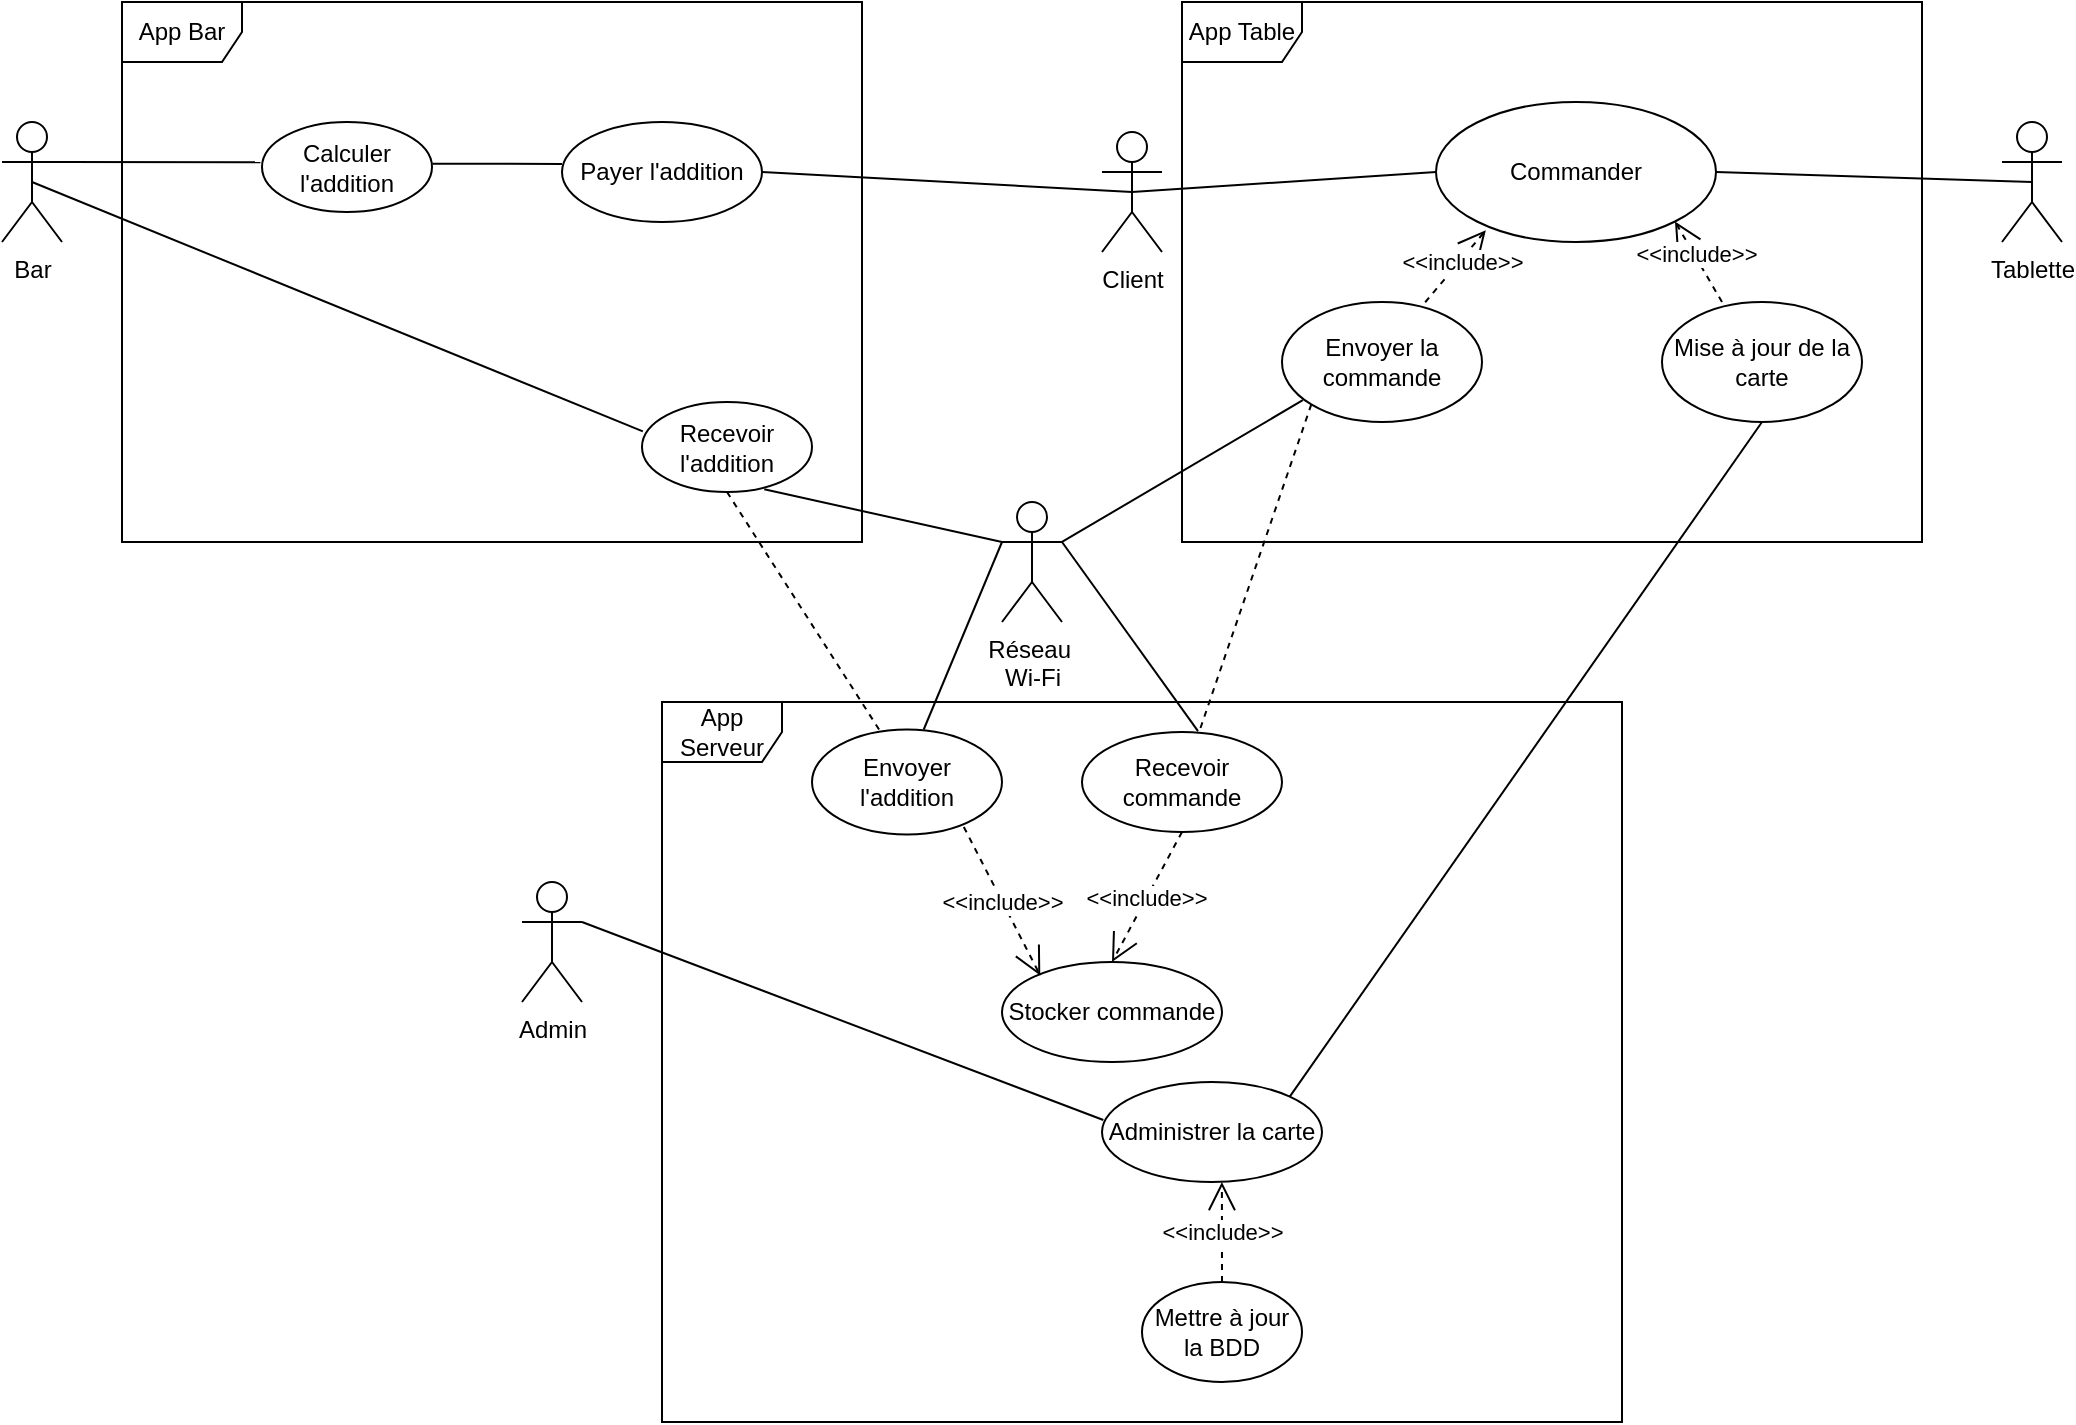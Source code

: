 <mxfile version="26.0.6">
  <diagram name="Page-1" id="3Q0fcmHKxnKmdZ5oj-_P">
    <mxGraphModel dx="2049" dy="1103" grid="1" gridSize="10" guides="1" tooltips="1" connect="1" arrows="1" fold="1" page="1" pageScale="1" pageWidth="827" pageHeight="1169" math="0" shadow="0">
      <root>
        <mxCell id="0" />
        <mxCell id="1" parent="0" />
        <mxCell id="zJOV_5NqcpVc-AoWb08h-1" value="App Bar" style="shape=umlFrame;whiteSpace=wrap;html=1;pointerEvents=0;" vertex="1" parent="1">
          <mxGeometry x="170" y="130" width="370" height="270" as="geometry" />
        </mxCell>
        <mxCell id="zJOV_5NqcpVc-AoWb08h-2" value="App Serveur" style="shape=umlFrame;whiteSpace=wrap;html=1;pointerEvents=0;" vertex="1" parent="1">
          <mxGeometry x="440" y="480" width="480" height="360" as="geometry" />
        </mxCell>
        <mxCell id="zJOV_5NqcpVc-AoWb08h-3" value="App Table" style="shape=umlFrame;whiteSpace=wrap;html=1;pointerEvents=0;" vertex="1" parent="1">
          <mxGeometry x="700" y="130" width="370" height="270" as="geometry" />
        </mxCell>
        <mxCell id="zJOV_5NqcpVc-AoWb08h-9" value="Admin" style="shape=umlActor;verticalLabelPosition=bottom;verticalAlign=top;html=1;textShadow=0;" vertex="1" parent="1">
          <mxGeometry x="370" y="570" width="30" height="60" as="geometry" />
        </mxCell>
        <mxCell id="zJOV_5NqcpVc-AoWb08h-10" value="Bar" style="shape=umlActor;verticalLabelPosition=bottom;verticalAlign=top;html=1;textShadow=0;" vertex="1" parent="1">
          <mxGeometry x="110" y="190" width="30" height="60" as="geometry" />
        </mxCell>
        <mxCell id="zJOV_5NqcpVc-AoWb08h-14" value="Réseau&amp;nbsp;&lt;div&gt;Wi-Fi&lt;/div&gt;" style="shape=umlActor;verticalLabelPosition=bottom;verticalAlign=top;html=1;textShadow=0;" vertex="1" parent="1">
          <mxGeometry x="610" y="380" width="30" height="60" as="geometry" />
        </mxCell>
        <mxCell id="zJOV_5NqcpVc-AoWb08h-16" value="Commander" style="ellipse;whiteSpace=wrap;html=1;fillColor=none;" vertex="1" parent="1">
          <mxGeometry x="827" y="180" width="140" height="70" as="geometry" />
        </mxCell>
        <mxCell id="zJOV_5NqcpVc-AoWb08h-17" value="Mise à jour de la carte" style="ellipse;whiteSpace=wrap;html=1;fillColor=none;" vertex="1" parent="1">
          <mxGeometry x="940" y="280" width="100" height="60" as="geometry" />
        </mxCell>
        <mxCell id="zJOV_5NqcpVc-AoWb08h-18" value="Envoyer la commande" style="ellipse;whiteSpace=wrap;html=1;fillColor=none;" vertex="1" parent="1">
          <mxGeometry x="750" y="280" width="100" height="60" as="geometry" />
        </mxCell>
        <mxCell id="zJOV_5NqcpVc-AoWb08h-19" value="Client" style="shape=umlActor;verticalLabelPosition=bottom;verticalAlign=top;html=1;textShadow=0;" vertex="1" parent="1">
          <mxGeometry x="660" y="195" width="30" height="60" as="geometry" />
        </mxCell>
        <mxCell id="zJOV_5NqcpVc-AoWb08h-20" value="" style="endArrow=none;html=1;rounded=0;exitX=0.104;exitY=0.818;exitDx=0;exitDy=0;entryX=1;entryY=0.333;entryDx=0;entryDy=0;entryPerimeter=0;exitPerimeter=0;" edge="1" parent="1" source="zJOV_5NqcpVc-AoWb08h-18" target="zJOV_5NqcpVc-AoWb08h-14">
          <mxGeometry width="50" height="50" relative="1" as="geometry">
            <mxPoint x="680" y="370" as="sourcePoint" />
            <mxPoint x="730" y="320" as="targetPoint" />
          </mxGeometry>
        </mxCell>
        <mxCell id="zJOV_5NqcpVc-AoWb08h-21" value="" style="endArrow=none;html=1;rounded=0;exitX=0.58;exitY=-0.008;exitDx=0;exitDy=0;exitPerimeter=0;entryX=1;entryY=0.333;entryDx=0;entryDy=0;entryPerimeter=0;" edge="1" parent="1" source="zJOV_5NqcpVc-AoWb08h-23" target="zJOV_5NqcpVc-AoWb08h-14">
          <mxGeometry width="50" height="50" relative="1" as="geometry">
            <mxPoint x="920" y="530" as="sourcePoint" />
            <mxPoint x="1125" y="469" as="targetPoint" />
          </mxGeometry>
        </mxCell>
        <mxCell id="zJOV_5NqcpVc-AoWb08h-23" value="Recevoir commande" style="ellipse;whiteSpace=wrap;html=1;fillColor=none;" vertex="1" parent="1">
          <mxGeometry x="650" y="495" width="100" height="50" as="geometry" />
        </mxCell>
        <mxCell id="zJOV_5NqcpVc-AoWb08h-24" value="Stocker commande" style="ellipse;whiteSpace=wrap;html=1;fillColor=none;" vertex="1" parent="1">
          <mxGeometry x="610" y="610" width="110" height="50" as="geometry" />
        </mxCell>
        <mxCell id="zJOV_5NqcpVc-AoWb08h-31" value="&amp;lt;&amp;lt;include&amp;gt;&amp;gt;" style="endArrow=open;endSize=12;dashed=1;html=1;rounded=0;exitX=0.5;exitY=1;exitDx=0;exitDy=0;entryX=0.5;entryY=0;entryDx=0;entryDy=0;" edge="1" parent="1" source="zJOV_5NqcpVc-AoWb08h-23" target="zJOV_5NqcpVc-AoWb08h-24">
          <mxGeometry width="160" relative="1" as="geometry">
            <mxPoint x="510" y="584" as="sourcePoint" />
            <mxPoint x="670" y="584" as="targetPoint" />
          </mxGeometry>
        </mxCell>
        <mxCell id="zJOV_5NqcpVc-AoWb08h-32" value="" style="endArrow=none;html=1;rounded=0;exitX=0;exitY=1;exitDx=0;exitDy=0;dashed=1;" edge="1" parent="1" source="zJOV_5NqcpVc-AoWb08h-18" target="zJOV_5NqcpVc-AoWb08h-23">
          <mxGeometry width="50" height="50" relative="1" as="geometry">
            <mxPoint x="865" y="400" as="sourcePoint" />
            <mxPoint x="1010" y="499" as="targetPoint" />
          </mxGeometry>
        </mxCell>
        <mxCell id="zJOV_5NqcpVc-AoWb08h-36" value="Envoyer l&#39;addition" style="ellipse;whiteSpace=wrap;html=1;fillColor=none;" vertex="1" parent="1">
          <mxGeometry x="515" y="493.75" width="95" height="52.5" as="geometry" />
        </mxCell>
        <mxCell id="zJOV_5NqcpVc-AoWb08h-37" value="&amp;lt;&amp;lt;include&amp;gt;&amp;gt;" style="endArrow=open;endSize=12;dashed=1;html=1;rounded=0;exitX=0.799;exitY=0.928;exitDx=0;exitDy=0;entryX=0.174;entryY=0.135;entryDx=0;entryDy=0;exitPerimeter=0;entryPerimeter=0;" edge="1" parent="1" source="zJOV_5NqcpVc-AoWb08h-36" target="zJOV_5NqcpVc-AoWb08h-24">
          <mxGeometry x="0.004" width="160" relative="1" as="geometry">
            <mxPoint x="660" y="560" as="sourcePoint" />
            <mxPoint x="660" y="600" as="targetPoint" />
            <mxPoint as="offset" />
          </mxGeometry>
        </mxCell>
        <mxCell id="zJOV_5NqcpVc-AoWb08h-38" value="Administrer la carte" style="ellipse;whiteSpace=wrap;html=1;fillColor=none;" vertex="1" parent="1">
          <mxGeometry x="660" y="670" width="110" height="50" as="geometry" />
        </mxCell>
        <mxCell id="zJOV_5NqcpVc-AoWb08h-39" value="" style="endArrow=none;html=1;rounded=0;exitX=0.5;exitY=1;exitDx=0;exitDy=0;entryX=1;entryY=0;entryDx=0;entryDy=0;" edge="1" parent="1" source="zJOV_5NqcpVc-AoWb08h-17" target="zJOV_5NqcpVc-AoWb08h-38">
          <mxGeometry width="50" height="50" relative="1" as="geometry">
            <mxPoint x="961" y="420" as="sourcePoint" />
            <mxPoint x="860" y="590" as="targetPoint" />
          </mxGeometry>
        </mxCell>
        <mxCell id="zJOV_5NqcpVc-AoWb08h-41" value="Mettre à jour la BDD" style="ellipse;whiteSpace=wrap;html=1;fillColor=none;" vertex="1" parent="1">
          <mxGeometry x="680" y="770" width="80" height="50" as="geometry" />
        </mxCell>
        <mxCell id="zJOV_5NqcpVc-AoWb08h-42" value="&amp;lt;&amp;lt;include&amp;gt;&amp;gt;" style="endArrow=open;endSize=12;dashed=1;html=1;rounded=0;exitX=0.5;exitY=0;exitDx=0;exitDy=0;entryX=0.545;entryY=1;entryDx=0;entryDy=0;entryPerimeter=0;" edge="1" parent="1" source="zJOV_5NqcpVc-AoWb08h-41" target="zJOV_5NqcpVc-AoWb08h-38">
          <mxGeometry x="0.004" width="160" relative="1" as="geometry">
            <mxPoint x="574" y="640" as="sourcePoint" />
            <mxPoint x="610" y="675" as="targetPoint" />
            <mxPoint as="offset" />
          </mxGeometry>
        </mxCell>
        <mxCell id="zJOV_5NqcpVc-AoWb08h-43" value="" style="endArrow=none;html=1;rounded=0;exitX=1;exitY=0.333;exitDx=0;exitDy=0;entryX=0.006;entryY=0.38;entryDx=0;entryDy=0;entryPerimeter=0;fontStyle=4;exitPerimeter=0;" edge="1" parent="1" source="zJOV_5NqcpVc-AoWb08h-9" target="zJOV_5NqcpVc-AoWb08h-38">
          <mxGeometry width="50" height="50" relative="1" as="geometry">
            <mxPoint x="690" y="450" as="sourcePoint" />
            <mxPoint x="454" y="787" as="targetPoint" />
          </mxGeometry>
        </mxCell>
        <mxCell id="zJOV_5NqcpVc-AoWb08h-44" value="Recevoir l&#39;addition" style="ellipse;whiteSpace=wrap;html=1;fillColor=none;" vertex="1" parent="1">
          <mxGeometry x="430" y="330" width="85" height="45" as="geometry" />
        </mxCell>
        <mxCell id="zJOV_5NqcpVc-AoWb08h-45" value="" style="endArrow=none;html=1;rounded=0;entryX=0.719;entryY=0.97;entryDx=0;entryDy=0;entryPerimeter=0;" edge="1" parent="1" target="zJOV_5NqcpVc-AoWb08h-44">
          <mxGeometry width="50" height="50" relative="1" as="geometry">
            <mxPoint x="610" y="400" as="sourcePoint" />
            <mxPoint x="500" y="471" as="targetPoint" />
          </mxGeometry>
        </mxCell>
        <mxCell id="zJOV_5NqcpVc-AoWb08h-46" value="" style="endArrow=none;html=1;rounded=0;entryX=0.588;entryY=0;entryDx=0;entryDy=0;entryPerimeter=0;" edge="1" parent="1" target="zJOV_5NqcpVc-AoWb08h-36">
          <mxGeometry width="50" height="50" relative="1" as="geometry">
            <mxPoint x="610" y="400" as="sourcePoint" />
            <mxPoint x="501" y="384" as="targetPoint" />
          </mxGeometry>
        </mxCell>
        <mxCell id="zJOV_5NqcpVc-AoWb08h-47" value="" style="endArrow=none;html=1;rounded=0;entryX=0.5;entryY=1;entryDx=0;entryDy=0;exitX=0.353;exitY=0;exitDx=0;exitDy=0;exitPerimeter=0;dashed=1;" edge="1" parent="1" source="zJOV_5NqcpVc-AoWb08h-36" target="zJOV_5NqcpVc-AoWb08h-44">
          <mxGeometry width="50" height="50" relative="1" as="geometry">
            <mxPoint x="620" y="410" as="sourcePoint" />
            <mxPoint x="501" y="384" as="targetPoint" />
          </mxGeometry>
        </mxCell>
        <mxCell id="zJOV_5NqcpVc-AoWb08h-48" value="Calculer l&#39;addition" style="ellipse;whiteSpace=wrap;html=1;fillColor=none;" vertex="1" parent="1">
          <mxGeometry x="240" y="190" width="85" height="45" as="geometry" />
        </mxCell>
        <mxCell id="zJOV_5NqcpVc-AoWb08h-49" value="Payer l&#39;addition" style="ellipse;whiteSpace=wrap;html=1;fillColor=none;" vertex="1" parent="1">
          <mxGeometry x="390" y="190" width="100" height="50" as="geometry" />
        </mxCell>
        <mxCell id="zJOV_5NqcpVc-AoWb08h-51" value="" style="endArrow=none;html=1;rounded=0;exitX=0.5;exitY=0.5;exitDx=0;exitDy=0;exitPerimeter=0;entryX=0.005;entryY=0.326;entryDx=0;entryDy=0;entryPerimeter=0;" edge="1" parent="1" source="zJOV_5NqcpVc-AoWb08h-10" target="zJOV_5NqcpVc-AoWb08h-44">
          <mxGeometry width="50" height="50" relative="1" as="geometry">
            <mxPoint x="400" y="390" as="sourcePoint" />
            <mxPoint x="450" y="340" as="targetPoint" />
          </mxGeometry>
        </mxCell>
        <mxCell id="zJOV_5NqcpVc-AoWb08h-52" value="" style="endArrow=none;html=1;rounded=0;exitX=1;exitY=0.333;exitDx=0;exitDy=0;exitPerimeter=0;entryX=-0.009;entryY=0.447;entryDx=0;entryDy=0;entryPerimeter=0;" edge="1" parent="1" source="zJOV_5NqcpVc-AoWb08h-10" target="zJOV_5NqcpVc-AoWb08h-48">
          <mxGeometry width="50" height="50" relative="1" as="geometry">
            <mxPoint x="150" y="220" as="sourcePoint" />
            <mxPoint x="233" y="210" as="targetPoint" />
          </mxGeometry>
        </mxCell>
        <mxCell id="zJOV_5NqcpVc-AoWb08h-53" value="" style="endArrow=none;html=1;rounded=0;exitX=1.002;exitY=0.463;exitDx=0;exitDy=0;exitPerimeter=0;" edge="1" parent="1" source="zJOV_5NqcpVc-AoWb08h-48">
          <mxGeometry width="50" height="50" relative="1" as="geometry">
            <mxPoint x="330" y="210" as="sourcePoint" />
            <mxPoint x="390" y="211" as="targetPoint" />
          </mxGeometry>
        </mxCell>
        <mxCell id="zJOV_5NqcpVc-AoWb08h-54" value="" style="endArrow=none;html=1;rounded=0;exitX=1;exitY=0.5;exitDx=0;exitDy=0;entryX=0.5;entryY=0.5;entryDx=0;entryDy=0;entryPerimeter=0;" edge="1" parent="1" source="zJOV_5NqcpVc-AoWb08h-49" target="zJOV_5NqcpVc-AoWb08h-19">
          <mxGeometry width="50" height="50" relative="1" as="geometry">
            <mxPoint x="490" y="210" as="sourcePoint" />
            <mxPoint x="574" y="210" as="targetPoint" />
          </mxGeometry>
        </mxCell>
        <mxCell id="zJOV_5NqcpVc-AoWb08h-55" value="" style="endArrow=none;html=1;rounded=0;exitX=0.5;exitY=0.5;exitDx=0;exitDy=0;entryX=0;entryY=0.5;entryDx=0;entryDy=0;exitPerimeter=0;" edge="1" parent="1" source="zJOV_5NqcpVc-AoWb08h-19" target="zJOV_5NqcpVc-AoWb08h-16">
          <mxGeometry width="50" height="50" relative="1" as="geometry">
            <mxPoint x="500" y="225" as="sourcePoint" />
            <mxPoint x="670" y="225" as="targetPoint" />
          </mxGeometry>
        </mxCell>
        <mxCell id="zJOV_5NqcpVc-AoWb08h-56" value="Tablette" style="shape=umlActor;verticalLabelPosition=bottom;verticalAlign=top;html=1;textShadow=0;" vertex="1" parent="1">
          <mxGeometry x="1110" y="190" width="30" height="60" as="geometry" />
        </mxCell>
        <mxCell id="zJOV_5NqcpVc-AoWb08h-57" value="" style="endArrow=none;html=1;rounded=0;exitX=1;exitY=0.5;exitDx=0;exitDy=0;entryX=0.5;entryY=0.5;entryDx=0;entryDy=0;entryPerimeter=0;" edge="1" parent="1" source="zJOV_5NqcpVc-AoWb08h-16" target="zJOV_5NqcpVc-AoWb08h-56">
          <mxGeometry width="50" height="50" relative="1" as="geometry">
            <mxPoint x="967" y="235" as="sourcePoint" />
            <mxPoint x="1119" y="225" as="targetPoint" />
          </mxGeometry>
        </mxCell>
        <mxCell id="zJOV_5NqcpVc-AoWb08h-58" value="&amp;lt;&amp;lt;include&amp;gt;&amp;gt;" style="endArrow=open;endSize=12;dashed=1;html=1;rounded=0;exitX=0.716;exitY=0.002;exitDx=0;exitDy=0;entryX=0.178;entryY=0.916;entryDx=0;entryDy=0;exitPerimeter=0;entryPerimeter=0;" edge="1" parent="1" source="zJOV_5NqcpVc-AoWb08h-18" target="zJOV_5NqcpVc-AoWb08h-16">
          <mxGeometry x="0.158" y="-1" width="160" relative="1" as="geometry">
            <mxPoint x="902.5" y="310" as="sourcePoint" />
            <mxPoint x="867.5" y="375" as="targetPoint" />
            <mxPoint as="offset" />
          </mxGeometry>
        </mxCell>
        <mxCell id="zJOV_5NqcpVc-AoWb08h-59" value="&amp;lt;&amp;lt;include&amp;gt;&amp;gt;" style="endArrow=open;endSize=12;dashed=1;html=1;rounded=0;exitX=0.3;exitY=0;exitDx=0;exitDy=0;entryX=1;entryY=1;entryDx=0;entryDy=0;exitPerimeter=0;" edge="1" parent="1" source="zJOV_5NqcpVc-AoWb08h-17" target="zJOV_5NqcpVc-AoWb08h-16">
          <mxGeometry x="0.158" y="-1" width="160" relative="1" as="geometry">
            <mxPoint x="980" y="256" as="sourcePoint" />
            <mxPoint x="1010" y="220" as="targetPoint" />
            <mxPoint as="offset" />
          </mxGeometry>
        </mxCell>
      </root>
    </mxGraphModel>
  </diagram>
</mxfile>
